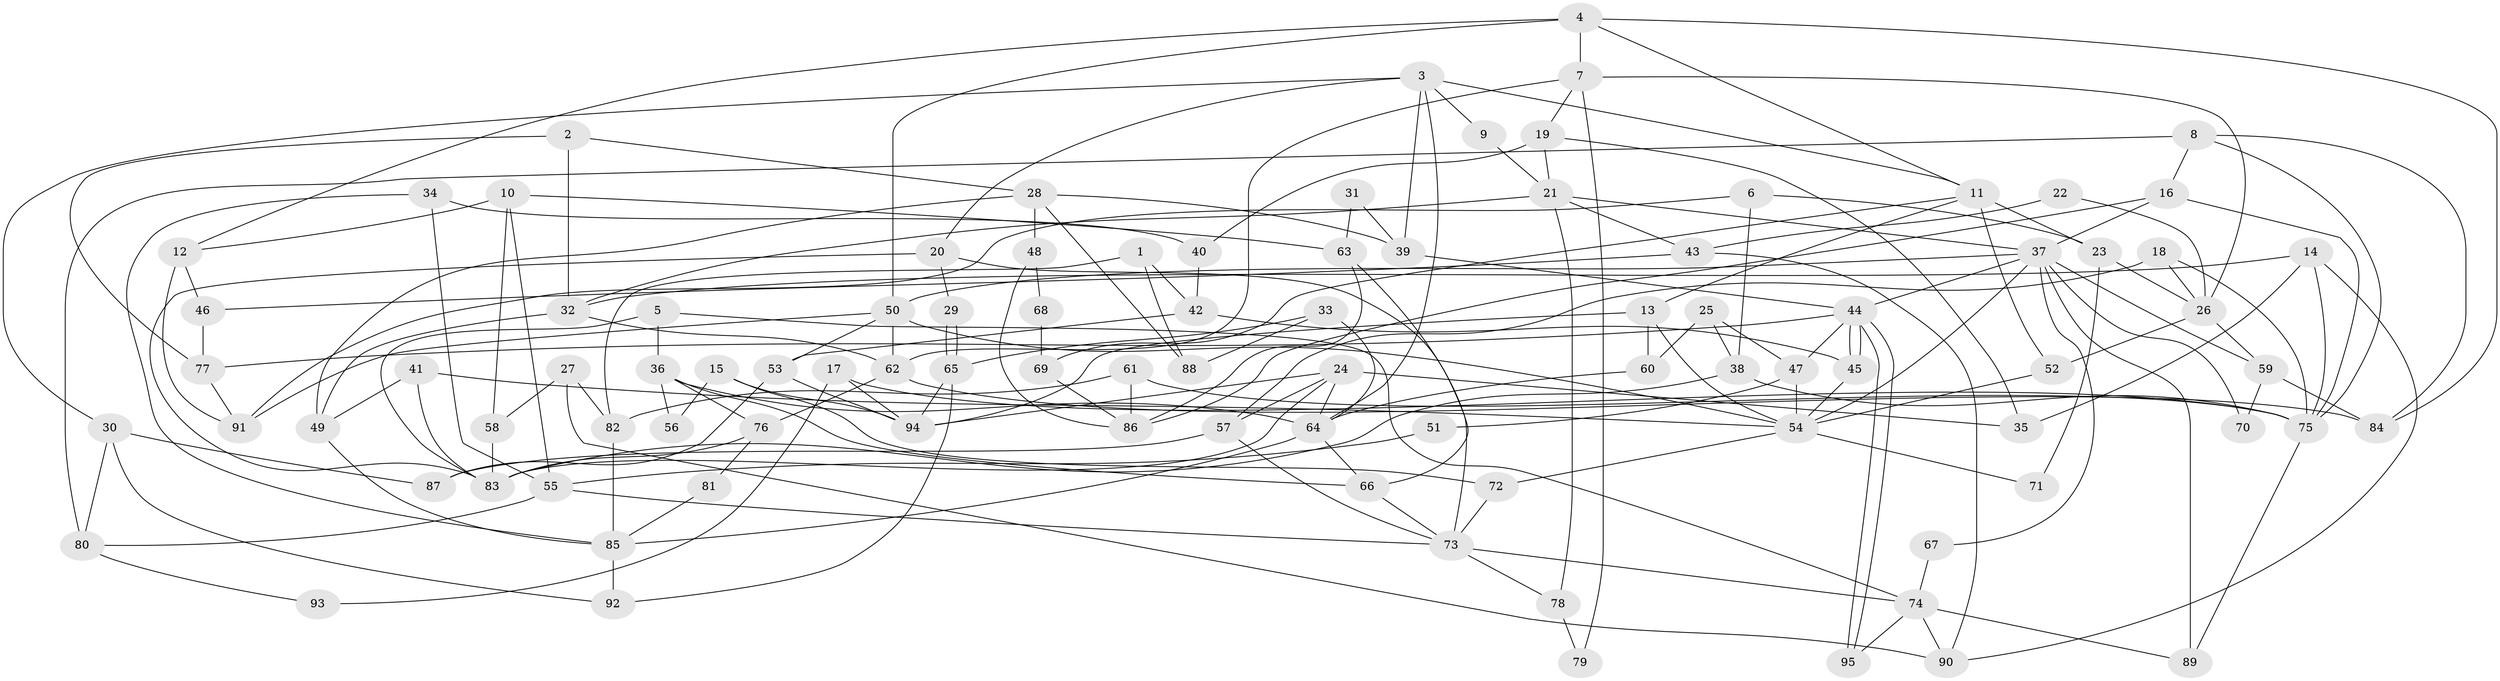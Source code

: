 // coarse degree distribution, {11: 0.0967741935483871, 10: 0.06451612903225806, 15: 0.03225806451612903, 9: 0.06451612903225806, 5: 0.12903225806451613, 7: 0.0967741935483871, 8: 0.16129032258064516, 4: 0.06451612903225806, 3: 0.16129032258064516, 12: 0.03225806451612903, 2: 0.0967741935483871}
// Generated by graph-tools (version 1.1) at 2025/18/03/04/25 18:18:34]
// undirected, 95 vertices, 190 edges
graph export_dot {
graph [start="1"]
  node [color=gray90,style=filled];
  1;
  2;
  3;
  4;
  5;
  6;
  7;
  8;
  9;
  10;
  11;
  12;
  13;
  14;
  15;
  16;
  17;
  18;
  19;
  20;
  21;
  22;
  23;
  24;
  25;
  26;
  27;
  28;
  29;
  30;
  31;
  32;
  33;
  34;
  35;
  36;
  37;
  38;
  39;
  40;
  41;
  42;
  43;
  44;
  45;
  46;
  47;
  48;
  49;
  50;
  51;
  52;
  53;
  54;
  55;
  56;
  57;
  58;
  59;
  60;
  61;
  62;
  63;
  64;
  65;
  66;
  67;
  68;
  69;
  70;
  71;
  72;
  73;
  74;
  75;
  76;
  77;
  78;
  79;
  80;
  81;
  82;
  83;
  84;
  85;
  86;
  87;
  88;
  89;
  90;
  91;
  92;
  93;
  94;
  95;
  1 -- 88;
  1 -- 82;
  1 -- 42;
  2 -- 32;
  2 -- 28;
  2 -- 77;
  3 -- 30;
  3 -- 20;
  3 -- 9;
  3 -- 11;
  3 -- 39;
  3 -- 64;
  4 -- 84;
  4 -- 50;
  4 -- 7;
  4 -- 11;
  4 -- 12;
  5 -- 36;
  5 -- 74;
  5 -- 83;
  6 -- 23;
  6 -- 91;
  6 -- 38;
  7 -- 62;
  7 -- 19;
  7 -- 26;
  7 -- 79;
  8 -- 16;
  8 -- 75;
  8 -- 80;
  8 -- 84;
  9 -- 21;
  10 -- 12;
  10 -- 63;
  10 -- 55;
  10 -- 58;
  11 -- 13;
  11 -- 23;
  11 -- 52;
  11 -- 69;
  12 -- 91;
  12 -- 46;
  13 -- 54;
  13 -- 60;
  13 -- 94;
  14 -- 75;
  14 -- 35;
  14 -- 32;
  14 -- 90;
  15 -- 72;
  15 -- 94;
  15 -- 56;
  16 -- 75;
  16 -- 37;
  16 -- 86;
  17 -- 75;
  17 -- 94;
  17 -- 93;
  18 -- 57;
  18 -- 26;
  18 -- 75;
  19 -- 21;
  19 -- 35;
  19 -- 40;
  20 -- 73;
  20 -- 83;
  20 -- 29;
  21 -- 32;
  21 -- 37;
  21 -- 43;
  21 -- 78;
  22 -- 26;
  22 -- 43;
  23 -- 26;
  23 -- 71;
  24 -- 94;
  24 -- 64;
  24 -- 35;
  24 -- 57;
  24 -- 83;
  25 -- 38;
  25 -- 60;
  25 -- 47;
  26 -- 52;
  26 -- 59;
  27 -- 58;
  27 -- 90;
  27 -- 82;
  28 -- 39;
  28 -- 49;
  28 -- 48;
  28 -- 88;
  29 -- 65;
  29 -- 65;
  30 -- 80;
  30 -- 87;
  30 -- 92;
  31 -- 39;
  31 -- 63;
  32 -- 49;
  32 -- 62;
  33 -- 65;
  33 -- 64;
  33 -- 88;
  34 -- 40;
  34 -- 85;
  34 -- 55;
  36 -- 64;
  36 -- 76;
  36 -- 56;
  36 -- 66;
  37 -- 59;
  37 -- 44;
  37 -- 50;
  37 -- 54;
  37 -- 67;
  37 -- 70;
  37 -- 89;
  38 -- 83;
  38 -- 75;
  39 -- 44;
  40 -- 42;
  41 -- 83;
  41 -- 54;
  41 -- 49;
  42 -- 45;
  42 -- 53;
  43 -- 46;
  43 -- 90;
  44 -- 95;
  44 -- 95;
  44 -- 45;
  44 -- 45;
  44 -- 47;
  44 -- 77;
  45 -- 54;
  46 -- 77;
  47 -- 51;
  47 -- 54;
  48 -- 86;
  48 -- 68;
  49 -- 85;
  50 -- 54;
  50 -- 53;
  50 -- 62;
  50 -- 91;
  51 -- 55;
  52 -- 54;
  53 -- 87;
  53 -- 94;
  54 -- 71;
  54 -- 72;
  55 -- 73;
  55 -- 80;
  57 -- 73;
  57 -- 87;
  58 -- 83;
  59 -- 84;
  59 -- 70;
  60 -- 64;
  61 -- 75;
  61 -- 82;
  61 -- 86;
  62 -- 76;
  62 -- 84;
  63 -- 66;
  63 -- 86;
  64 -- 66;
  64 -- 85;
  65 -- 94;
  65 -- 92;
  66 -- 73;
  67 -- 74;
  68 -- 69;
  69 -- 86;
  72 -- 73;
  73 -- 74;
  73 -- 78;
  74 -- 90;
  74 -- 89;
  74 -- 95;
  75 -- 89;
  76 -- 83;
  76 -- 81;
  77 -- 91;
  78 -- 79;
  80 -- 93;
  81 -- 85;
  82 -- 85;
  85 -- 92;
}
